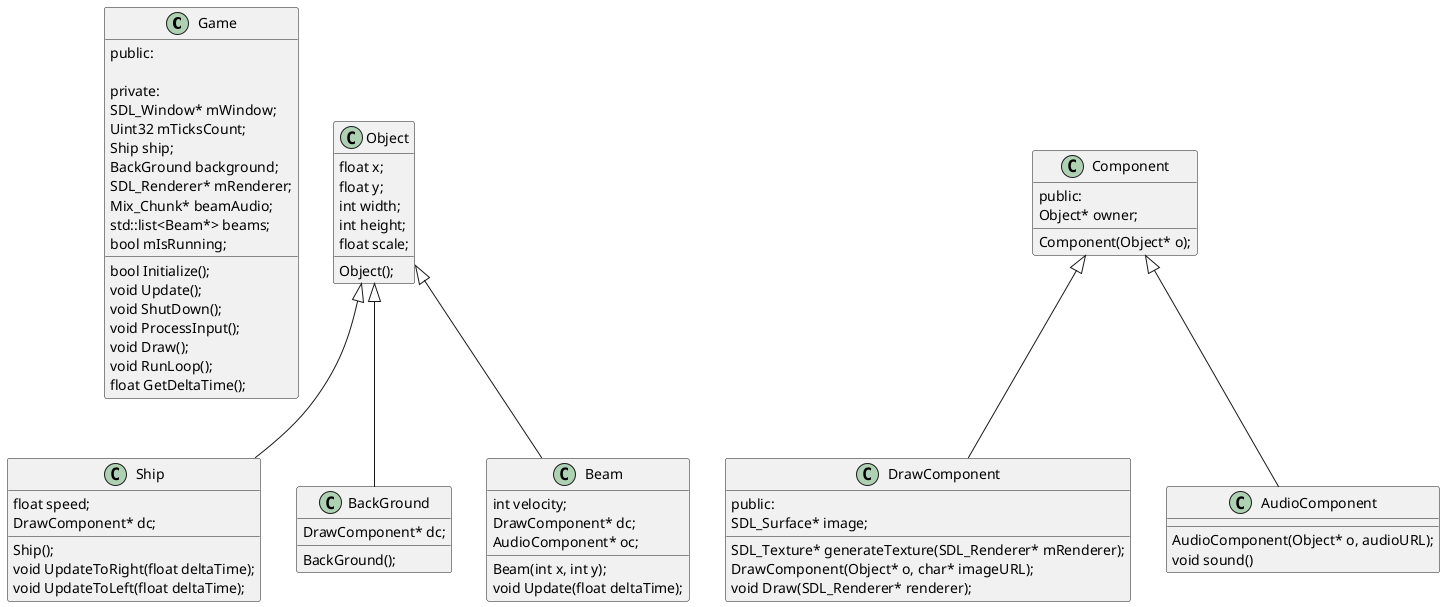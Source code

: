 @startuml

class Game {
    public:
    bool Initialize();
    void Update();
    void ShutDown();
    void ProcessInput();
    void Draw();
    void RunLoop();
    float GetDeltaTime();

    private:
        SDL_Window* mWindow;
        Uint32 mTicksCount;
        Ship ship;
        BackGround background;
        SDL_Renderer* mRenderer;
        Mix_Chunk* beamAudio;
        std::list<Beam*> beams;
        bool mIsRunning;
}
class Object {
    Object();
    float x;
    float y;
    int width;
    int height;
    float scale;
}
class Ship extends Object {
    Ship();
    float speed;
    void UpdateToRight(float deltaTime);
    void UpdateToLeft(float deltaTime);
    DrawComponent* dc;
}
class BackGround extends Object {
    BackGround();
    DrawComponent* dc;
}
class Beam extends Object {
    Beam(int x, int y);
    int velocity;
    void Update(float deltaTime);
    DrawComponent* dc;
    AudioComponent* oc;
}

class Component {
    public:
        Object* owner;    
    Component(Object* o);
}

class DrawComponent extends Component{
    public:
        SDL_Surface* image;
        SDL_Texture* generateTexture(SDL_Renderer* mRenderer);
        DrawComponent(Object* o, char* imageURL);
        void Draw(SDL_Renderer* renderer);
}

class AudioComponent extends Component{
    AudioComponent(Object* o, audioURL);
    void sound()
}

@enduml

